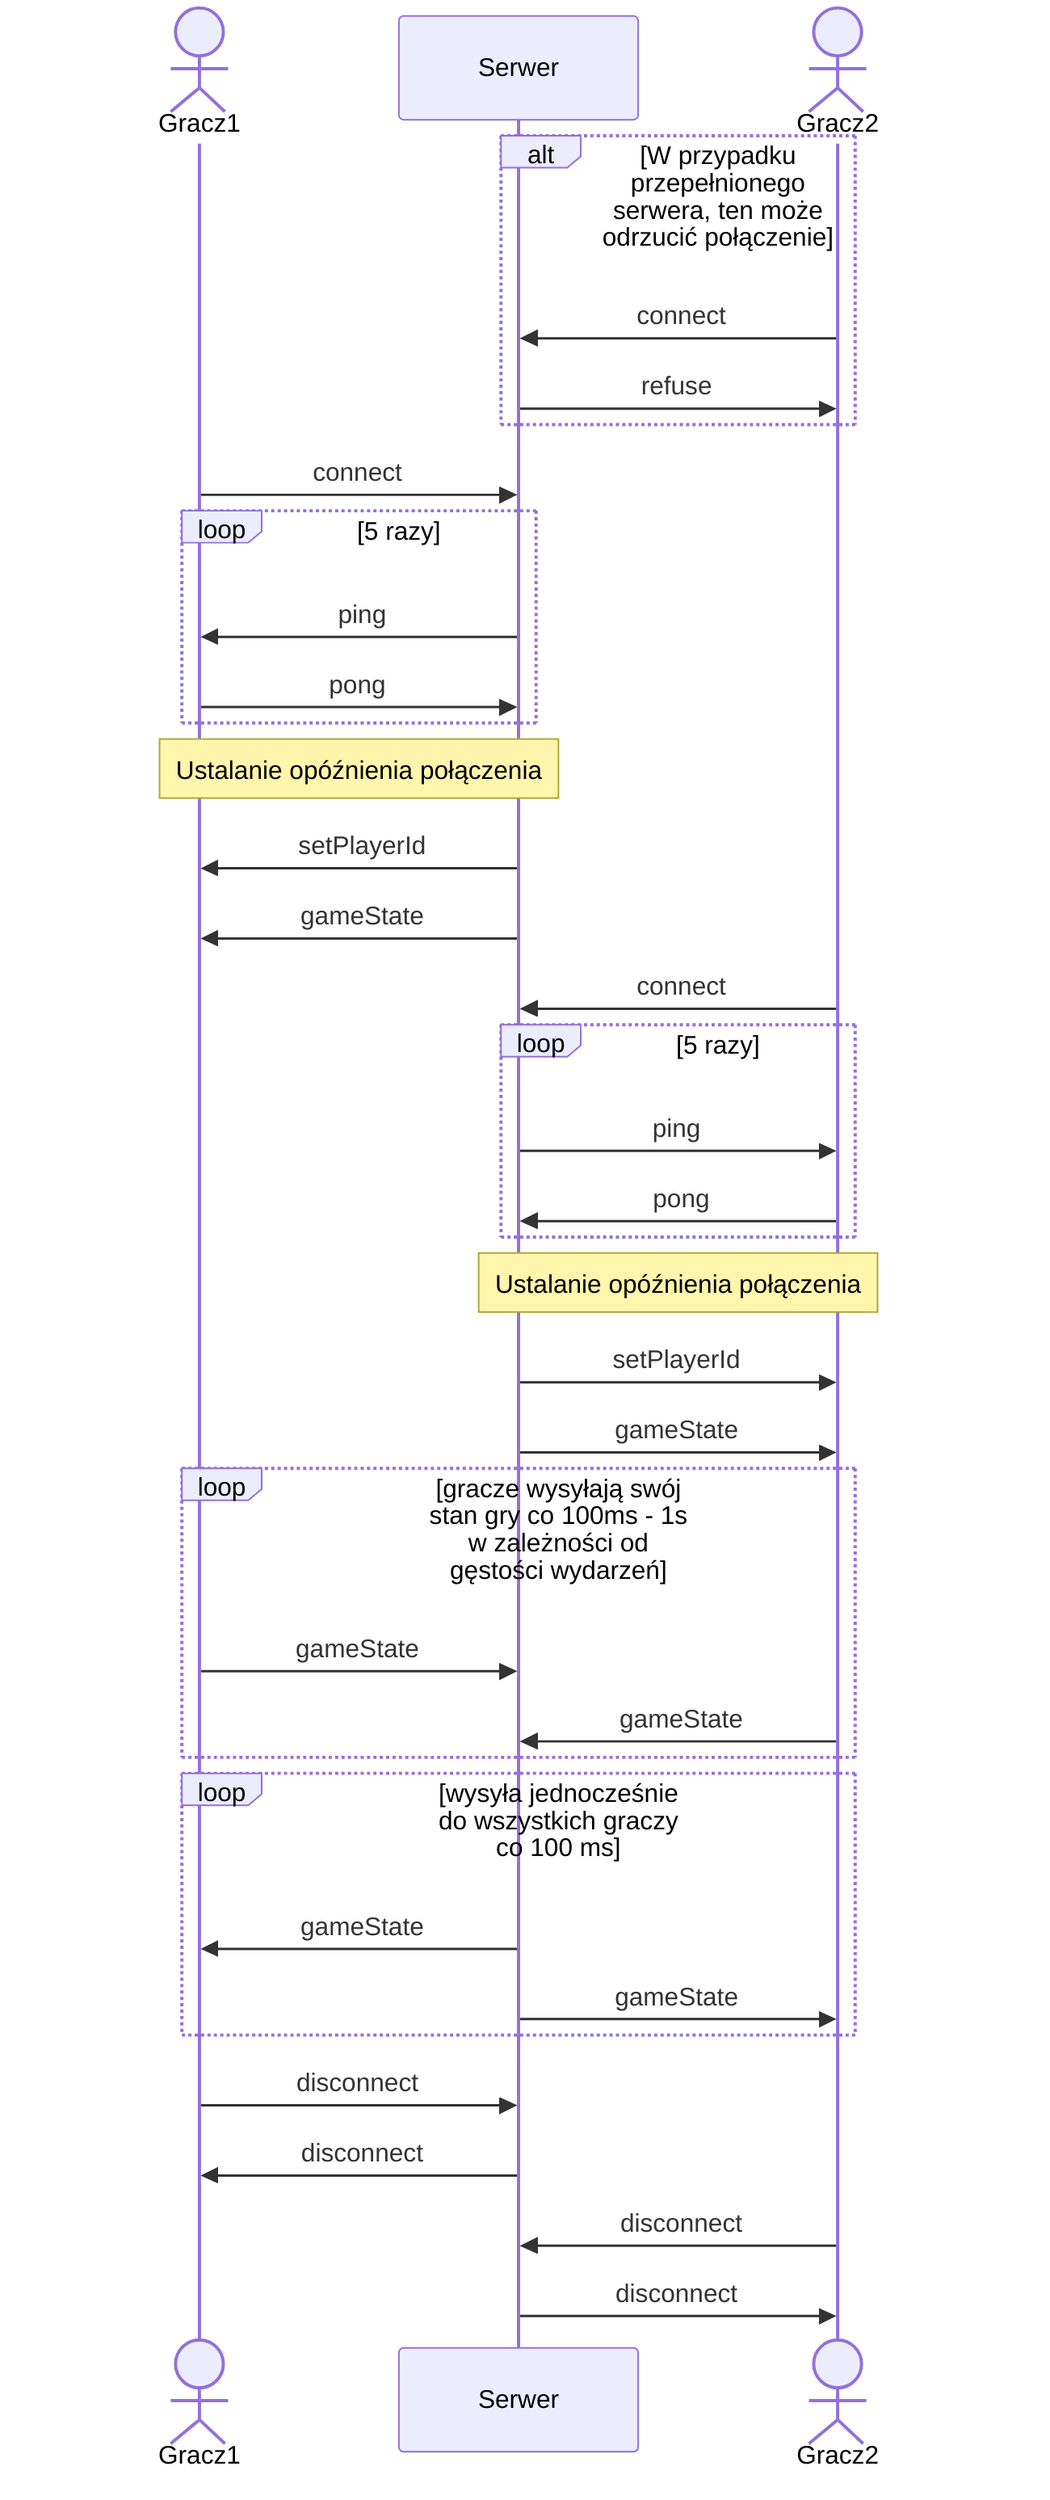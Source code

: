 sequenceDiagram
    actor  Gracz1
    participant  Serwer
    actor  Gracz2
    alt W przypadku przepełnionego serwera, ten może odrzucić połączenie
    Gracz2 ->> Serwer: connect
    Serwer ->> Gracz2: refuse
    end

    Gracz1 ->> Serwer: connect
    loop 5 razy
    Serwer ->> Gracz1: ping
    Gracz1 ->> Serwer: pong
    end
    Note over Gracz1, Serwer: Ustalanie opóźnienia połączenia
    Serwer ->> Gracz1: setPlayerId
    Serwer ->> Gracz1: gameState

    Gracz2 ->> Serwer: connect
    loop 5 razy
    Serwer ->> Gracz2: ping
    Gracz2 ->> Serwer: pong
    end
    Note over Gracz2, Serwer: Ustalanie opóźnienia połączenia
    Serwer ->> Gracz2: setPlayerId
    Serwer ->> Gracz2: gameState

    loop gracze wysyłają swój stan gry co 100ms - 1s w zależności od gęstości wydarzeń
        Gracz1 ->> Serwer: gameState
        Gracz2 ->> Serwer: gameState
        
    end

    loop wysyła jednocześnie do wszystkich graczy co 100 ms
        Serwer ->> Gracz1: gameState
        Serwer ->> Gracz2: gameState
    end

    Gracz1 ->> Serwer: disconnect
    Serwer ->> Gracz1: disconnect
    Gracz2 ->> Serwer: disconnect
    Serwer ->> Gracz2: disconnect